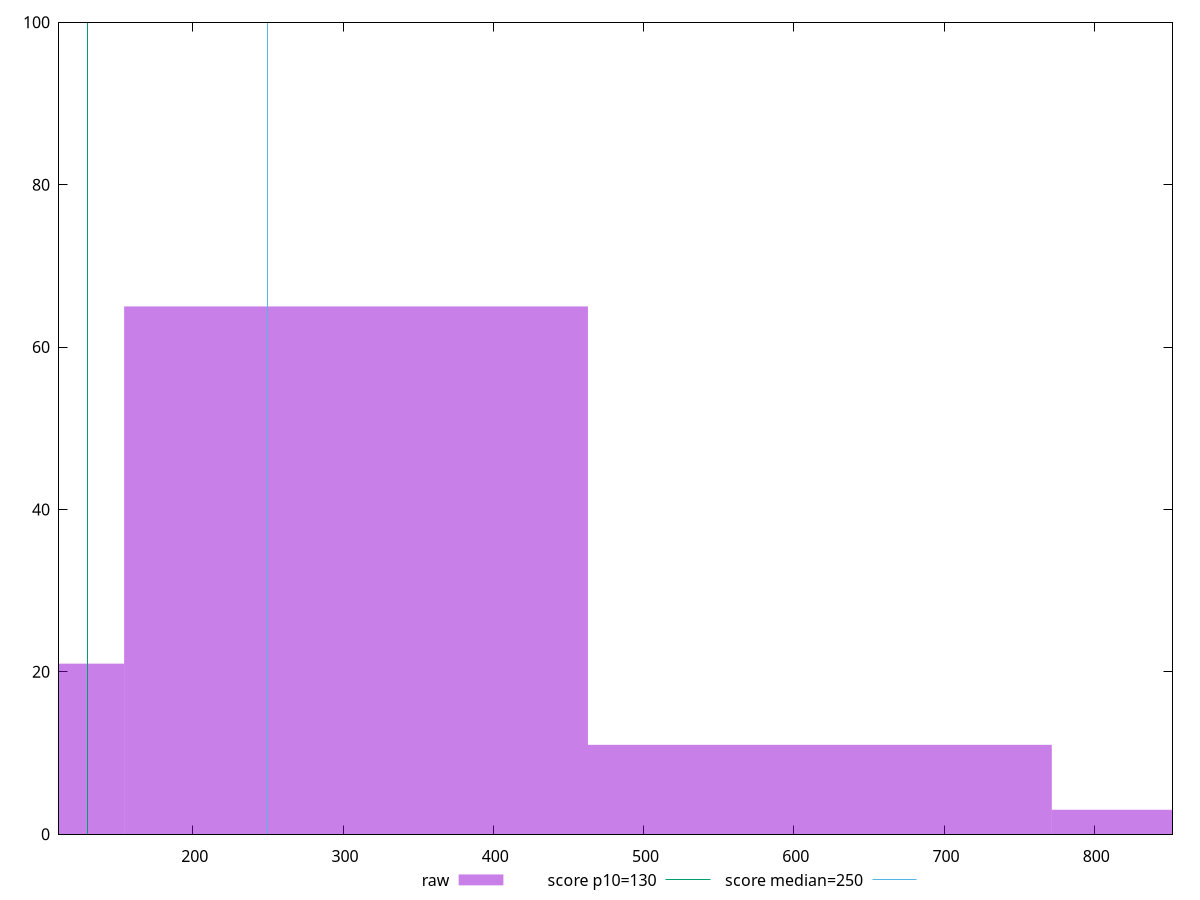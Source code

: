 reset

$raw <<EOF
617.3516677439461 11
308.67583387197305 65
0 21
926.0275016159192 3
EOF

set key outside below
set boxwidth 308.67583387197305
set xrange [111:852]
set yrange [0:100]
set trange [0:100]
set style fill transparent solid 0.5 noborder

set parametric
set terminal svg size 640, 490 enhanced background rgb 'white'
set output "report_00013_2021-02-09T12-04-24.940Z/max-potential-fid/samples/pages+cached+noadtech/raw/histogram.svg"

plot $raw title "raw" with boxes, \
     130,t title "score p10=130", \
     250,t title "score median=250"

reset
